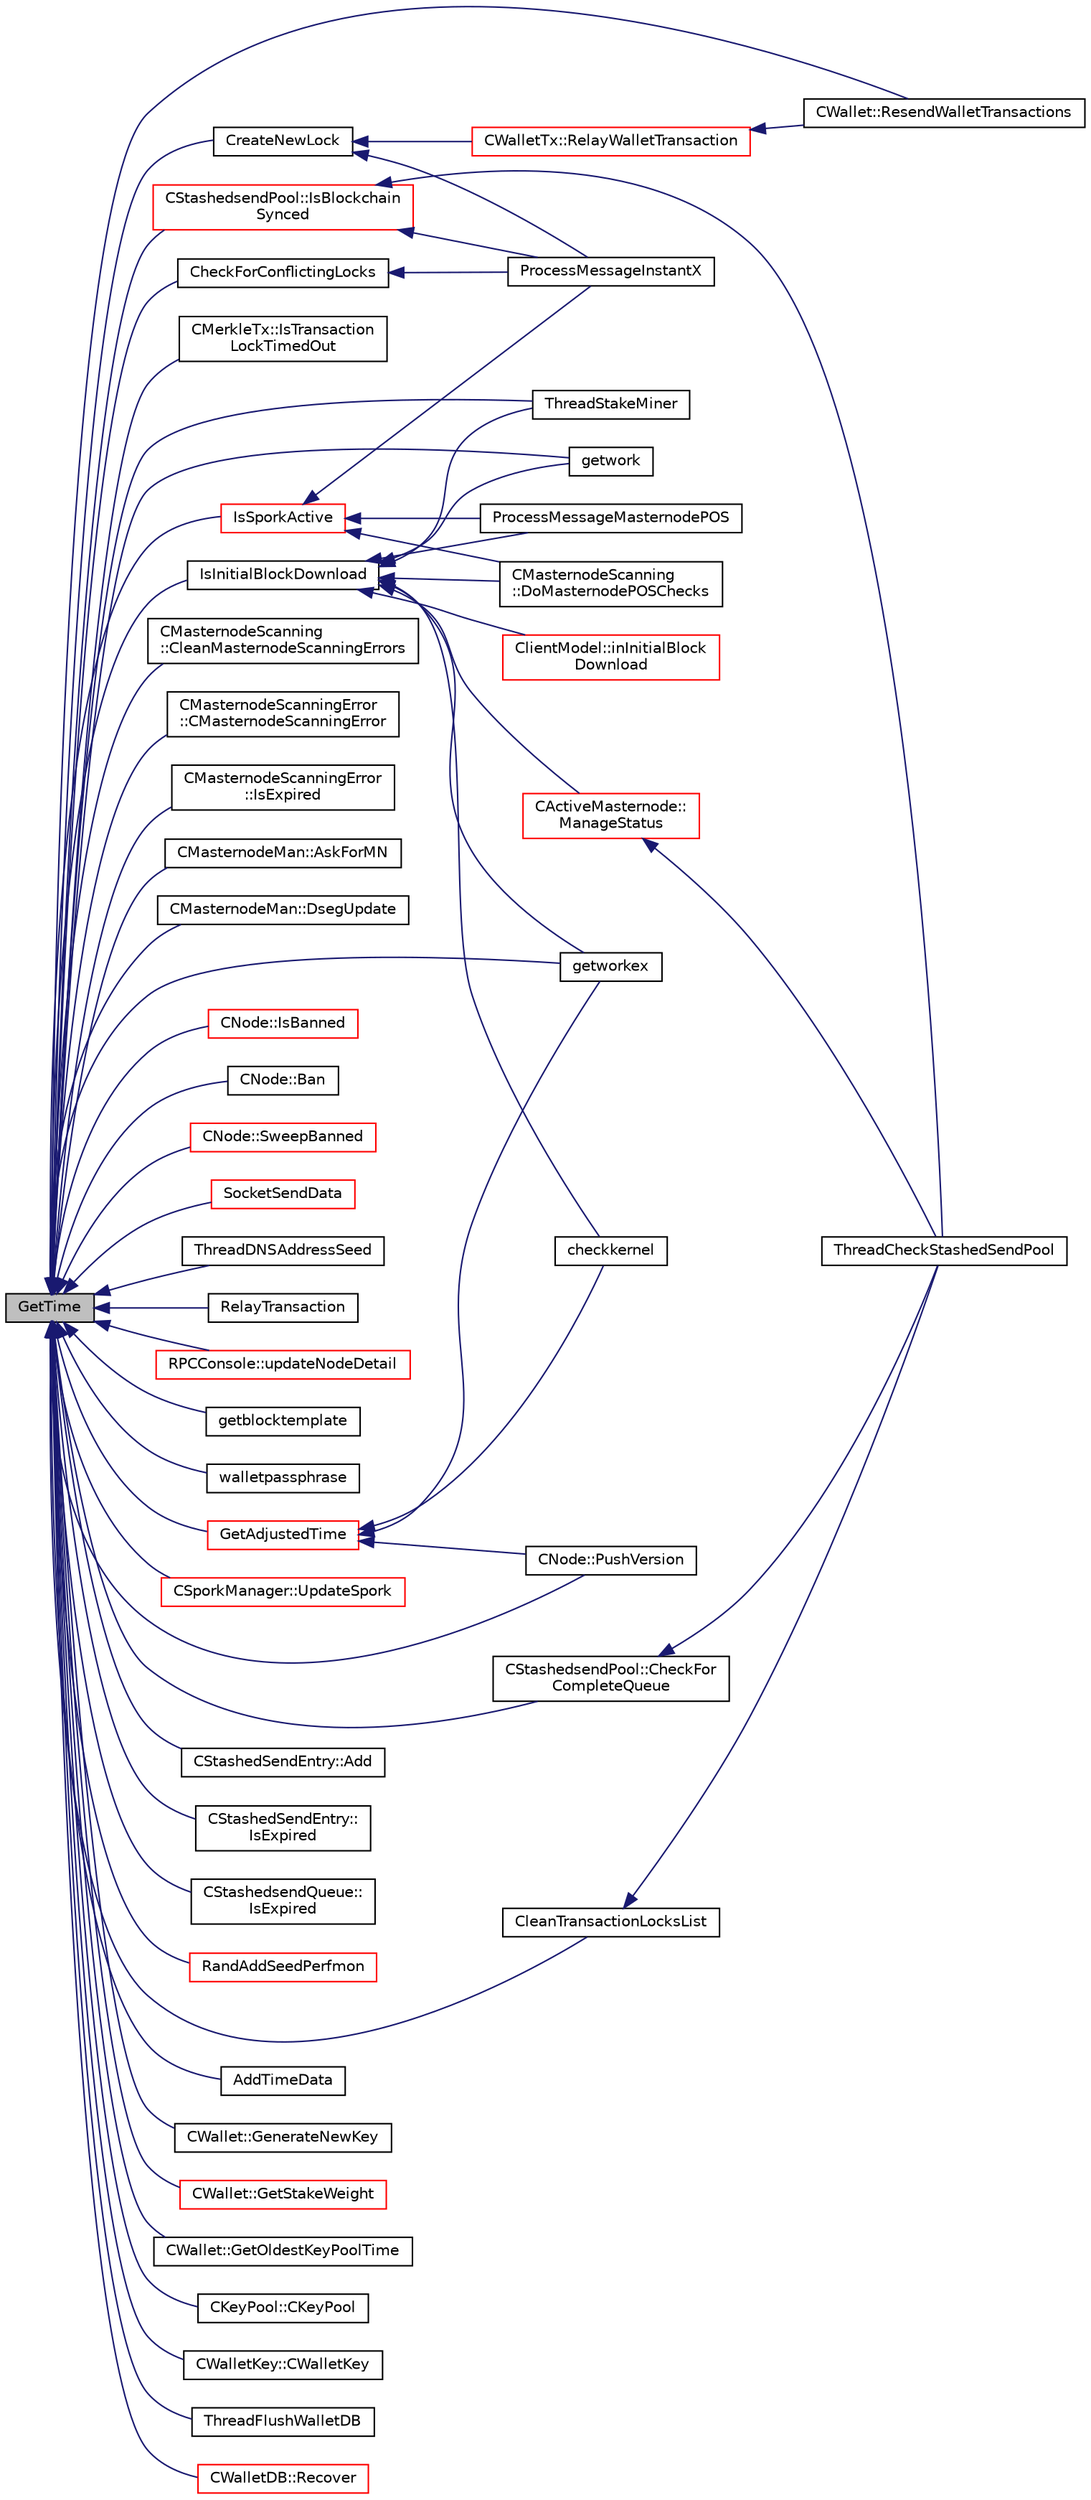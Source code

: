digraph "GetTime"
{
  edge [fontname="Helvetica",fontsize="10",labelfontname="Helvetica",labelfontsize="10"];
  node [fontname="Helvetica",fontsize="10",shape=record];
  rankdir="LR";
  Node534 [label="GetTime",height=0.2,width=0.4,color="black", fillcolor="grey75", style="filled", fontcolor="black"];
  Node534 -> Node535 [dir="back",color="midnightblue",fontsize="10",style="solid",fontname="Helvetica"];
  Node535 [label="CreateNewLock",height=0.2,width=0.4,color="black", fillcolor="white", style="filled",URL="$d6/d5f/instantx_8h.html#a3774b6dae3dfa0a6c85e3604e742150c"];
  Node535 -> Node536 [dir="back",color="midnightblue",fontsize="10",style="solid",fontname="Helvetica"];
  Node536 [label="ProcessMessageInstantX",height=0.2,width=0.4,color="black", fillcolor="white", style="filled",URL="$d6/d5f/instantx_8h.html#aa516cb499ead2691d8ab216a499db5d0"];
  Node535 -> Node537 [dir="back",color="midnightblue",fontsize="10",style="solid",fontname="Helvetica"];
  Node537 [label="CWalletTx::RelayWalletTransaction",height=0.2,width=0.4,color="red", fillcolor="white", style="filled",URL="$d6/d53/class_c_wallet_tx.html#aec8c50f3fcde27525485b6cd4a4e19b5"];
  Node537 -> Node540 [dir="back",color="midnightblue",fontsize="10",style="solid",fontname="Helvetica"];
  Node540 [label="CWallet::ResendWalletTransactions",height=0.2,width=0.4,color="black", fillcolor="white", style="filled",URL="$d2/de5/class_c_wallet.html#ace33dcf23623d2036a38696bc3a94553"];
  Node534 -> Node541 [dir="back",color="midnightblue",fontsize="10",style="solid",fontname="Helvetica"];
  Node541 [label="CheckForConflictingLocks",height=0.2,width=0.4,color="black", fillcolor="white", style="filled",URL="$d6/d5f/instantx_8h.html#aef32a1712071881d322fdb3740c07227"];
  Node541 -> Node536 [dir="back",color="midnightblue",fontsize="10",style="solid",fontname="Helvetica"];
  Node534 -> Node542 [dir="back",color="midnightblue",fontsize="10",style="solid",fontname="Helvetica"];
  Node542 [label="CleanTransactionLocksList",height=0.2,width=0.4,color="black", fillcolor="white", style="filled",URL="$d6/d5f/instantx_8h.html#afede7ddd9c324103f27d52a2a3b75b1c"];
  Node542 -> Node543 [dir="back",color="midnightblue",fontsize="10",style="solid",fontname="Helvetica"];
  Node543 [label="ThreadCheckStashedSendPool",height=0.2,width=0.4,color="black", fillcolor="white", style="filled",URL="$d9/dbc/stashedsend_8h.html#ab583ddc86effded8432ea5387f77d883"];
  Node534 -> Node544 [dir="back",color="midnightblue",fontsize="10",style="solid",fontname="Helvetica"];
  Node544 [label="CMerkleTx::IsTransaction\lLockTimedOut",height=0.2,width=0.4,color="black", fillcolor="white", style="filled",URL="$d1/dff/class_c_merkle_tx.html#a72a7897d620c425280a4af4db87e3601"];
  Node534 -> Node545 [dir="back",color="midnightblue",fontsize="10",style="solid",fontname="Helvetica"];
  Node545 [label="IsInitialBlockDownload",height=0.2,width=0.4,color="black", fillcolor="white", style="filled",URL="$db/d38/validation_8h.html#a5edcd96316574fd4a7f3ae0922a5cfd6",tooltip="Check whether we are doing an initial block download (synchronizing from disk or network) ..."];
  Node545 -> Node546 [dir="back",color="midnightblue",fontsize="10",style="solid",fontname="Helvetica"];
  Node546 [label="CActiveMasternode::\lManageStatus",height=0.2,width=0.4,color="red", fillcolor="white", style="filled",URL="$d9/d29/class_c_active_masternode.html#a8004b3b2100da7dcfedbd1e959633e51"];
  Node546 -> Node543 [dir="back",color="midnightblue",fontsize="10",style="solid",fontname="Helvetica"];
  Node545 -> Node549 [dir="back",color="midnightblue",fontsize="10",style="solid",fontname="Helvetica"];
  Node549 [label="ProcessMessageMasternodePOS",height=0.2,width=0.4,color="black", fillcolor="white", style="filled",URL="$dc/d51/masternode-pos_8h.html#a85194f5f57620d07bd87ef37bf2f6ef0"];
  Node545 -> Node550 [dir="back",color="midnightblue",fontsize="10",style="solid",fontname="Helvetica"];
  Node550 [label="CMasternodeScanning\l::DoMasternodePOSChecks",height=0.2,width=0.4,color="black", fillcolor="white", style="filled",URL="$d5/d9f/class_c_masternode_scanning.html#a6bc18fb7508f702e2a2d1c3731342f8f"];
  Node545 -> Node551 [dir="back",color="midnightblue",fontsize="10",style="solid",fontname="Helvetica"];
  Node551 [label="ThreadStakeMiner",height=0.2,width=0.4,color="black", fillcolor="white", style="filled",URL="$d6/de3/miner_8cpp.html#a31faece5ef0e403969b3d3debd79b352"];
  Node545 -> Node552 [dir="back",color="midnightblue",fontsize="10",style="solid",fontname="Helvetica"];
  Node552 [label="ClientModel::inInitialBlock\lDownload",height=0.2,width=0.4,color="red", fillcolor="white", style="filled",URL="$df/d25/class_client_model.html#af9798c364463ada09be477b15daf0fbe",tooltip="Return true if core is doing initial block download. "];
  Node545 -> Node555 [dir="back",color="midnightblue",fontsize="10",style="solid",fontname="Helvetica"];
  Node555 [label="checkkernel",height=0.2,width=0.4,color="black", fillcolor="white", style="filled",URL="$d4/ddd/rpcmining_8cpp.html#a36ee2284a7252841b8a62a9531b6acbc"];
  Node545 -> Node556 [dir="back",color="midnightblue",fontsize="10",style="solid",fontname="Helvetica"];
  Node556 [label="getworkex",height=0.2,width=0.4,color="black", fillcolor="white", style="filled",URL="$d4/ddd/rpcmining_8cpp.html#aa40f86dc468a3f2ef4a3bba99e20a069"];
  Node545 -> Node557 [dir="back",color="midnightblue",fontsize="10",style="solid",fontname="Helvetica"];
  Node557 [label="getwork",height=0.2,width=0.4,color="black", fillcolor="white", style="filled",URL="$d4/ddd/rpcmining_8cpp.html#a356be62c93d38267a7da9e1cb644d547"];
  Node534 -> Node558 [dir="back",color="midnightblue",fontsize="10",style="solid",fontname="Helvetica"];
  Node558 [label="CMasternodeScanning\l::CleanMasternodeScanningErrors",height=0.2,width=0.4,color="black", fillcolor="white", style="filled",URL="$d5/d9f/class_c_masternode_scanning.html#aacce75138d37c3cf754581b7d310e5da"];
  Node534 -> Node559 [dir="back",color="midnightblue",fontsize="10",style="solid",fontname="Helvetica"];
  Node559 [label="CMasternodeScanningError\l::CMasternodeScanningError",height=0.2,width=0.4,color="black", fillcolor="white", style="filled",URL="$d0/de7/class_c_masternode_scanning_error.html#adb2dc43f1859b0dea0de19025a6591fb"];
  Node534 -> Node560 [dir="back",color="midnightblue",fontsize="10",style="solid",fontname="Helvetica"];
  Node560 [label="CMasternodeScanningError\l::IsExpired",height=0.2,width=0.4,color="black", fillcolor="white", style="filled",URL="$d0/de7/class_c_masternode_scanning_error.html#ac702faf50caaa3c761628ecd3ca42e02"];
  Node534 -> Node561 [dir="back",color="midnightblue",fontsize="10",style="solid",fontname="Helvetica"];
  Node561 [label="CMasternodeMan::AskForMN",height=0.2,width=0.4,color="black", fillcolor="white", style="filled",URL="$dc/d6b/class_c_masternode_man.html#ae4de44493ba42d53b9c3e7fba18c0f09",tooltip="Ask (source) node for mnb. "];
  Node534 -> Node562 [dir="back",color="midnightblue",fontsize="10",style="solid",fontname="Helvetica"];
  Node562 [label="CMasternodeMan::DsegUpdate",height=0.2,width=0.4,color="black", fillcolor="white", style="filled",URL="$dc/d6b/class_c_masternode_man.html#a5aa389cb63e70edf9fd9e2eb7fe90750"];
  Node534 -> Node551 [dir="back",color="midnightblue",fontsize="10",style="solid",fontname="Helvetica"];
  Node534 -> Node563 [dir="back",color="midnightblue",fontsize="10",style="solid",fontname="Helvetica"];
  Node563 [label="CNode::PushVersion",height=0.2,width=0.4,color="black", fillcolor="white", style="filled",URL="$d1/d64/class_c_node.html#a4dbfe4f6c1fd162aaa905e4bd201d536"];
  Node534 -> Node564 [dir="back",color="midnightblue",fontsize="10",style="solid",fontname="Helvetica"];
  Node564 [label="CNode::IsBanned",height=0.2,width=0.4,color="red", fillcolor="white", style="filled",URL="$d1/d64/class_c_node.html#aefa8b81afa53b4c6635dc4c6c024211a"];
  Node534 -> Node568 [dir="back",color="midnightblue",fontsize="10",style="solid",fontname="Helvetica"];
  Node568 [label="CNode::Ban",height=0.2,width=0.4,color="black", fillcolor="white", style="filled",URL="$d1/d64/class_c_node.html#a9dfa01c3df4313552df8068f6a12c366"];
  Node534 -> Node569 [dir="back",color="midnightblue",fontsize="10",style="solid",fontname="Helvetica"];
  Node569 [label="CNode::SweepBanned",height=0.2,width=0.4,color="red", fillcolor="white", style="filled",URL="$d1/d64/class_c_node.html#ad8b42ef7c930421014b59e845ec5295b",tooltip="clean unused entires (if bantime has expired) "];
  Node534 -> Node579 [dir="back",color="midnightblue",fontsize="10",style="solid",fontname="Helvetica"];
  Node579 [label="SocketSendData",height=0.2,width=0.4,color="red", fillcolor="white", style="filled",URL="$d7/d97/net_8h.html#aff6b7f2f213ce1e8d3aea65c41c99cb8"];
  Node534 -> Node580 [dir="back",color="midnightblue",fontsize="10",style="solid",fontname="Helvetica"];
  Node580 [label="ThreadDNSAddressSeed",height=0.2,width=0.4,color="black", fillcolor="white", style="filled",URL="$dd/d84/net_8cpp.html#ab2d8883b5524ec7b80d3b9535e73a3ed"];
  Node534 -> Node581 [dir="back",color="midnightblue",fontsize="10",style="solid",fontname="Helvetica"];
  Node581 [label="RelayTransaction",height=0.2,width=0.4,color="black", fillcolor="white", style="filled",URL="$d7/d97/net_8h.html#aa7eea5ebcc85b5a7a0ae3716608bfffe"];
  Node534 -> Node582 [dir="back",color="midnightblue",fontsize="10",style="solid",fontname="Helvetica"];
  Node582 [label="RPCConsole::updateNodeDetail",height=0.2,width=0.4,color="red", fillcolor="white", style="filled",URL="$d7/de8/class_r_p_c_console.html#a0bd7e2be4a07bcf4f8b20eb1881dacbb",tooltip="show detailed information on ui about selected node "];
  Node534 -> Node556 [dir="back",color="midnightblue",fontsize="10",style="solid",fontname="Helvetica"];
  Node534 -> Node557 [dir="back",color="midnightblue",fontsize="10",style="solid",fontname="Helvetica"];
  Node534 -> Node585 [dir="back",color="midnightblue",fontsize="10",style="solid",fontname="Helvetica"];
  Node585 [label="getblocktemplate",height=0.2,width=0.4,color="black", fillcolor="white", style="filled",URL="$d4/ddd/rpcmining_8cpp.html#a27347eecedd59156c914fcb5ce488f9a"];
  Node534 -> Node586 [dir="back",color="midnightblue",fontsize="10",style="solid",fontname="Helvetica"];
  Node586 [label="walletpassphrase",height=0.2,width=0.4,color="black", fillcolor="white", style="filled",URL="$df/d1d/rpcwallet_8cpp.html#a733f7c70e7c18783935e6de9643c0086"];
  Node534 -> Node587 [dir="back",color="midnightblue",fontsize="10",style="solid",fontname="Helvetica"];
  Node587 [label="IsSporkActive",height=0.2,width=0.4,color="red", fillcolor="white", style="filled",URL="$d0/d24/spork_8h.html#a3305663176e21e81c80dc951a7f8ea5e"];
  Node587 -> Node536 [dir="back",color="midnightblue",fontsize="10",style="solid",fontname="Helvetica"];
  Node587 -> Node549 [dir="back",color="midnightblue",fontsize="10",style="solid",fontname="Helvetica"];
  Node587 -> Node550 [dir="back",color="midnightblue",fontsize="10",style="solid",fontname="Helvetica"];
  Node534 -> Node596 [dir="back",color="midnightblue",fontsize="10",style="solid",fontname="Helvetica"];
  Node596 [label="CSporkManager::UpdateSpork",height=0.2,width=0.4,color="red", fillcolor="white", style="filled",URL="$d2/d5e/class_c_spork_manager.html#a51293c5c9db22f4435f044b4ccb65028"];
  Node534 -> Node600 [dir="back",color="midnightblue",fontsize="10",style="solid",fontname="Helvetica"];
  Node600 [label="CStashedsendPool::IsBlockchain\lSynced",height=0.2,width=0.4,color="red", fillcolor="white", style="filled",URL="$dd/d8a/class_c_stashedsend_pool.html#ac16a6c8b1f65273204453d723423acf9",tooltip="from masternode-sync.h "];
  Node600 -> Node536 [dir="back",color="midnightblue",fontsize="10",style="solid",fontname="Helvetica"];
  Node600 -> Node543 [dir="back",color="midnightblue",fontsize="10",style="solid",fontname="Helvetica"];
  Node534 -> Node611 [dir="back",color="midnightblue",fontsize="10",style="solid",fontname="Helvetica"];
  Node611 [label="CStashedsendPool::CheckFor\lCompleteQueue",height=0.2,width=0.4,color="black", fillcolor="white", style="filled",URL="$dd/d8a/class_c_stashedsend_pool.html#a46fd3f0fc3671683518cd090b25c97d7"];
  Node611 -> Node543 [dir="back",color="midnightblue",fontsize="10",style="solid",fontname="Helvetica"];
  Node534 -> Node612 [dir="back",color="midnightblue",fontsize="10",style="solid",fontname="Helvetica"];
  Node612 [label="CStashedSendEntry::Add",height=0.2,width=0.4,color="black", fillcolor="white", style="filled",URL="$df/d1e/class_c_stashed_send_entry.html#a6e1993cde467d0656251ae6883f043a7",tooltip="Add entries to use for Stashedsend. "];
  Node534 -> Node613 [dir="back",color="midnightblue",fontsize="10",style="solid",fontname="Helvetica"];
  Node613 [label="CStashedSendEntry::\lIsExpired",height=0.2,width=0.4,color="black", fillcolor="white", style="filled",URL="$df/d1e/class_c_stashed_send_entry.html#a58adb34c1ed308d879653c7d8c574a38"];
  Node534 -> Node614 [dir="back",color="midnightblue",fontsize="10",style="solid",fontname="Helvetica"];
  Node614 [label="CStashedsendQueue::\lIsExpired",height=0.2,width=0.4,color="black", fillcolor="white", style="filled",URL="$dd/d34/class_c_stashedsend_queue.html#a64038ef4587ebbcf27c696826ca97b89",tooltip="Is this Stashedsend expired? "];
  Node534 -> Node615 [dir="back",color="midnightblue",fontsize="10",style="solid",fontname="Helvetica"];
  Node615 [label="RandAddSeedPerfmon",height=0.2,width=0.4,color="red", fillcolor="white", style="filled",URL="$d8/d3c/util_8h.html#a786af12a87491f8dc24351d93b9833b6"];
  Node534 -> Node650 [dir="back",color="midnightblue",fontsize="10",style="solid",fontname="Helvetica"];
  Node650 [label="GetAdjustedTime",height=0.2,width=0.4,color="red", fillcolor="white", style="filled",URL="$d8/d3c/util_8h.html#a09f81b9c7650f898cf3cf305b87547e6"];
  Node650 -> Node563 [dir="back",color="midnightblue",fontsize="10",style="solid",fontname="Helvetica"];
  Node650 -> Node555 [dir="back",color="midnightblue",fontsize="10",style="solid",fontname="Helvetica"];
  Node650 -> Node556 [dir="back",color="midnightblue",fontsize="10",style="solid",fontname="Helvetica"];
  Node534 -> Node735 [dir="back",color="midnightblue",fontsize="10",style="solid",fontname="Helvetica"];
  Node735 [label="AddTimeData",height=0.2,width=0.4,color="black", fillcolor="white", style="filled",URL="$d8/d3c/util_8h.html#ad8af089fc8835e11c7d77f6b473fccae"];
  Node534 -> Node622 [dir="back",color="midnightblue",fontsize="10",style="solid",fontname="Helvetica"];
  Node622 [label="CWallet::GenerateNewKey",height=0.2,width=0.4,color="black", fillcolor="white", style="filled",URL="$d2/de5/class_c_wallet.html#a061fe7f54f80ec40f856b3e6365c2f4a"];
  Node534 -> Node540 [dir="back",color="midnightblue",fontsize="10",style="solid",fontname="Helvetica"];
  Node534 -> Node736 [dir="back",color="midnightblue",fontsize="10",style="solid",fontname="Helvetica"];
  Node736 [label="CWallet::GetStakeWeight",height=0.2,width=0.4,color="red", fillcolor="white", style="filled",URL="$d2/de5/class_c_wallet.html#aa3ee5954431d4c49ecbd4d513f467f2b"];
  Node534 -> Node741 [dir="back",color="midnightblue",fontsize="10",style="solid",fontname="Helvetica"];
  Node741 [label="CWallet::GetOldestKeyPoolTime",height=0.2,width=0.4,color="black", fillcolor="white", style="filled",URL="$d2/de5/class_c_wallet.html#a2555a9442e58b3c5593fef21f1b39d2d"];
  Node534 -> Node742 [dir="back",color="midnightblue",fontsize="10",style="solid",fontname="Helvetica"];
  Node742 [label="CKeyPool::CKeyPool",height=0.2,width=0.4,color="black", fillcolor="white", style="filled",URL="$d8/d97/class_c_key_pool.html#ab1f33489faff7a7e1edbd61a5a18f604"];
  Node534 -> Node743 [dir="back",color="midnightblue",fontsize="10",style="solid",fontname="Helvetica"];
  Node743 [label="CWalletKey::CWalletKey",height=0.2,width=0.4,color="black", fillcolor="white", style="filled",URL="$d7/dc5/class_c_wallet_key.html#aa2603825b543b1d5153f31482139a6b2"];
  Node534 -> Node632 [dir="back",color="midnightblue",fontsize="10",style="solid",fontname="Helvetica"];
  Node632 [label="ThreadFlushWalletDB",height=0.2,width=0.4,color="black", fillcolor="white", style="filled",URL="$dc/d75/walletdb_8cpp.html#a571e13707ba159c7c047875764ae5e2b"];
  Node534 -> Node744 [dir="back",color="midnightblue",fontsize="10",style="solid",fontname="Helvetica"];
  Node744 [label="CWalletDB::Recover",height=0.2,width=0.4,color="red", fillcolor="white", style="filled",URL="$d4/d90/class_c_wallet_d_b.html#a3ebeb12f37d9c66512e2bc2903a6854a"];
}
